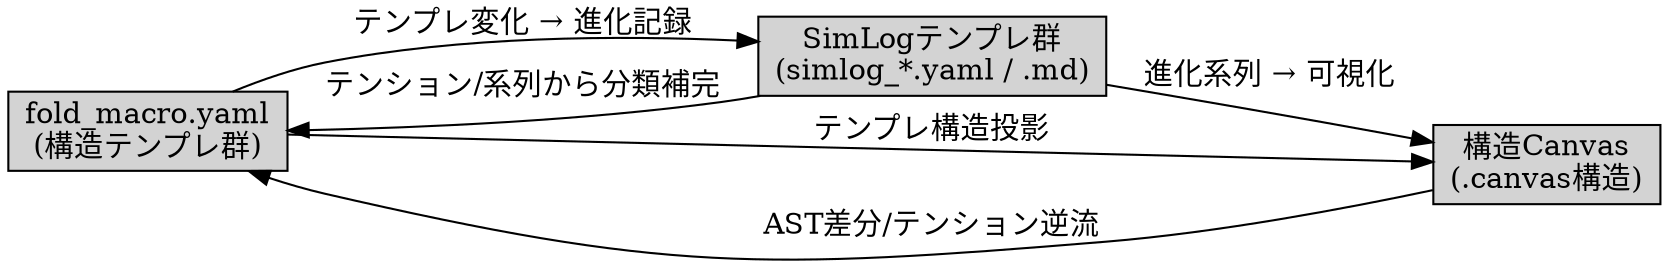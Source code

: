 
digraph FoldSystem {
  rankdir=LR;
  node [shape=box, style=filled, fillcolor=lightgray];

  FoldMacro [label="fold_macro.yaml\n(構造テンプレ群)"];
  SimLog [label="SimLogテンプレ群\n(simlog_*.yaml / .md)"];
  Canvas [label="構造Canvas\n(.canvas構造)"];

  FoldMacro -> SimLog [label="テンプレ変化 → 進化記録"];
  SimLog -> Canvas [label="進化系列 → 可視化"];
  Canvas -> FoldMacro [label="AST差分/テンション逆流"];

  FoldMacro -> Canvas [label="テンプレ構造投影"];
  SimLog -> FoldMacro [label="テンション/系列から分類補完"];
}
